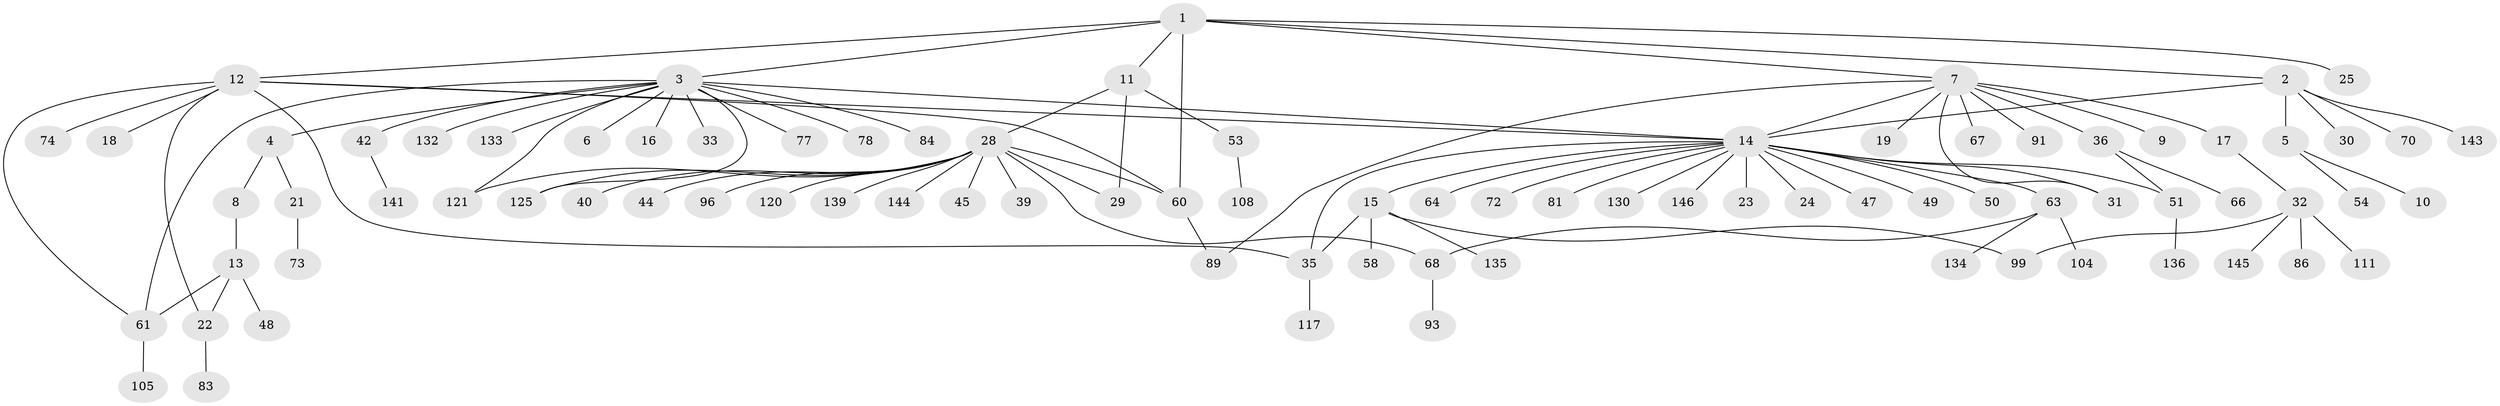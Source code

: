 // original degree distribution, {7: 0.0136986301369863, 6: 0.02054794520547945, 17: 0.00684931506849315, 3: 0.0684931506849315, 2: 0.18493150684931506, 10: 0.00684931506849315, 1: 0.5958904109589042, 4: 0.06164383561643835, 8: 0.00684931506849315, 5: 0.02054794520547945, 27: 0.00684931506849315, 14: 0.00684931506849315}
// Generated by graph-tools (version 1.1) at 2025/18/03/04/25 18:18:22]
// undirected, 87 vertices, 104 edges
graph export_dot {
graph [start="1"]
  node [color=gray90,style=filled];
  1;
  2 [super="+59"];
  3 [super="+71"];
  4;
  5;
  6 [super="+90"];
  7;
  8;
  9;
  10;
  11;
  12 [super="+43+75"];
  13 [super="+101+55+37"];
  14 [super="+34+27+76+129+112+142+140+92+102+85+62+20+52+38"];
  15 [super="+26"];
  16;
  17 [super="+69+109"];
  18;
  19;
  21;
  22;
  23 [super="+46"];
  24 [super="+57+94"];
  25;
  28;
  29;
  30;
  31 [super="+115+106+65"];
  32;
  33;
  35;
  36 [super="+114"];
  39 [super="+41"];
  40;
  42;
  44;
  45;
  47;
  48;
  49;
  50;
  51 [super="+56"];
  53;
  54;
  58;
  60 [super="+87+82+118+124+107"];
  61;
  63;
  64;
  66;
  67;
  68;
  70;
  72;
  73 [super="+98"];
  74;
  77;
  78;
  81;
  83;
  84 [super="+131+95"];
  86;
  89;
  91;
  93;
  96;
  99;
  104;
  105;
  108;
  111;
  117;
  120 [super="+123"];
  121 [super="+122"];
  125 [super="+137"];
  130;
  132;
  133;
  134;
  135;
  136;
  139;
  141;
  143;
  144;
  145;
  146;
  1 -- 2;
  1 -- 3;
  1 -- 7;
  1 -- 11;
  1 -- 12;
  1 -- 25;
  1 -- 60;
  2 -- 5;
  2 -- 30;
  2 -- 70;
  2 -- 143;
  2 -- 14;
  3 -- 4;
  3 -- 6;
  3 -- 14 [weight=2];
  3 -- 16;
  3 -- 33;
  3 -- 42;
  3 -- 61;
  3 -- 77;
  3 -- 78;
  3 -- 84;
  3 -- 121;
  3 -- 132;
  3 -- 133;
  3 -- 125;
  4 -- 8;
  4 -- 21;
  5 -- 10;
  5 -- 54;
  7 -- 9;
  7 -- 14;
  7 -- 17;
  7 -- 19;
  7 -- 31;
  7 -- 36;
  7 -- 67;
  7 -- 89;
  7 -- 91;
  8 -- 13;
  11 -- 28;
  11 -- 29;
  11 -- 53;
  12 -- 14;
  12 -- 18;
  12 -- 22;
  12 -- 35;
  12 -- 74;
  12 -- 61;
  12 -- 60;
  13 -- 61;
  13 -- 22;
  13 -- 48;
  14 -- 15;
  14 -- 23;
  14 -- 24;
  14 -- 47;
  14 -- 49;
  14 -- 50;
  14 -- 51 [weight=2];
  14 -- 63;
  14 -- 64;
  14 -- 81;
  14 -- 130;
  14 -- 35;
  14 -- 146;
  14 -- 72;
  14 -- 31;
  15 -- 35;
  15 -- 58;
  15 -- 99;
  15 -- 135;
  17 -- 32;
  21 -- 73;
  22 -- 83;
  28 -- 29;
  28 -- 39;
  28 -- 40;
  28 -- 44;
  28 -- 45;
  28 -- 60;
  28 -- 68;
  28 -- 96;
  28 -- 120;
  28 -- 125;
  28 -- 139;
  28 -- 144;
  28 -- 121;
  32 -- 86;
  32 -- 99;
  32 -- 111;
  32 -- 145;
  35 -- 117;
  36 -- 66;
  36 -- 51;
  42 -- 141;
  51 -- 136;
  53 -- 108;
  60 -- 89;
  61 -- 105;
  63 -- 68;
  63 -- 104;
  63 -- 134;
  68 -- 93;
}
